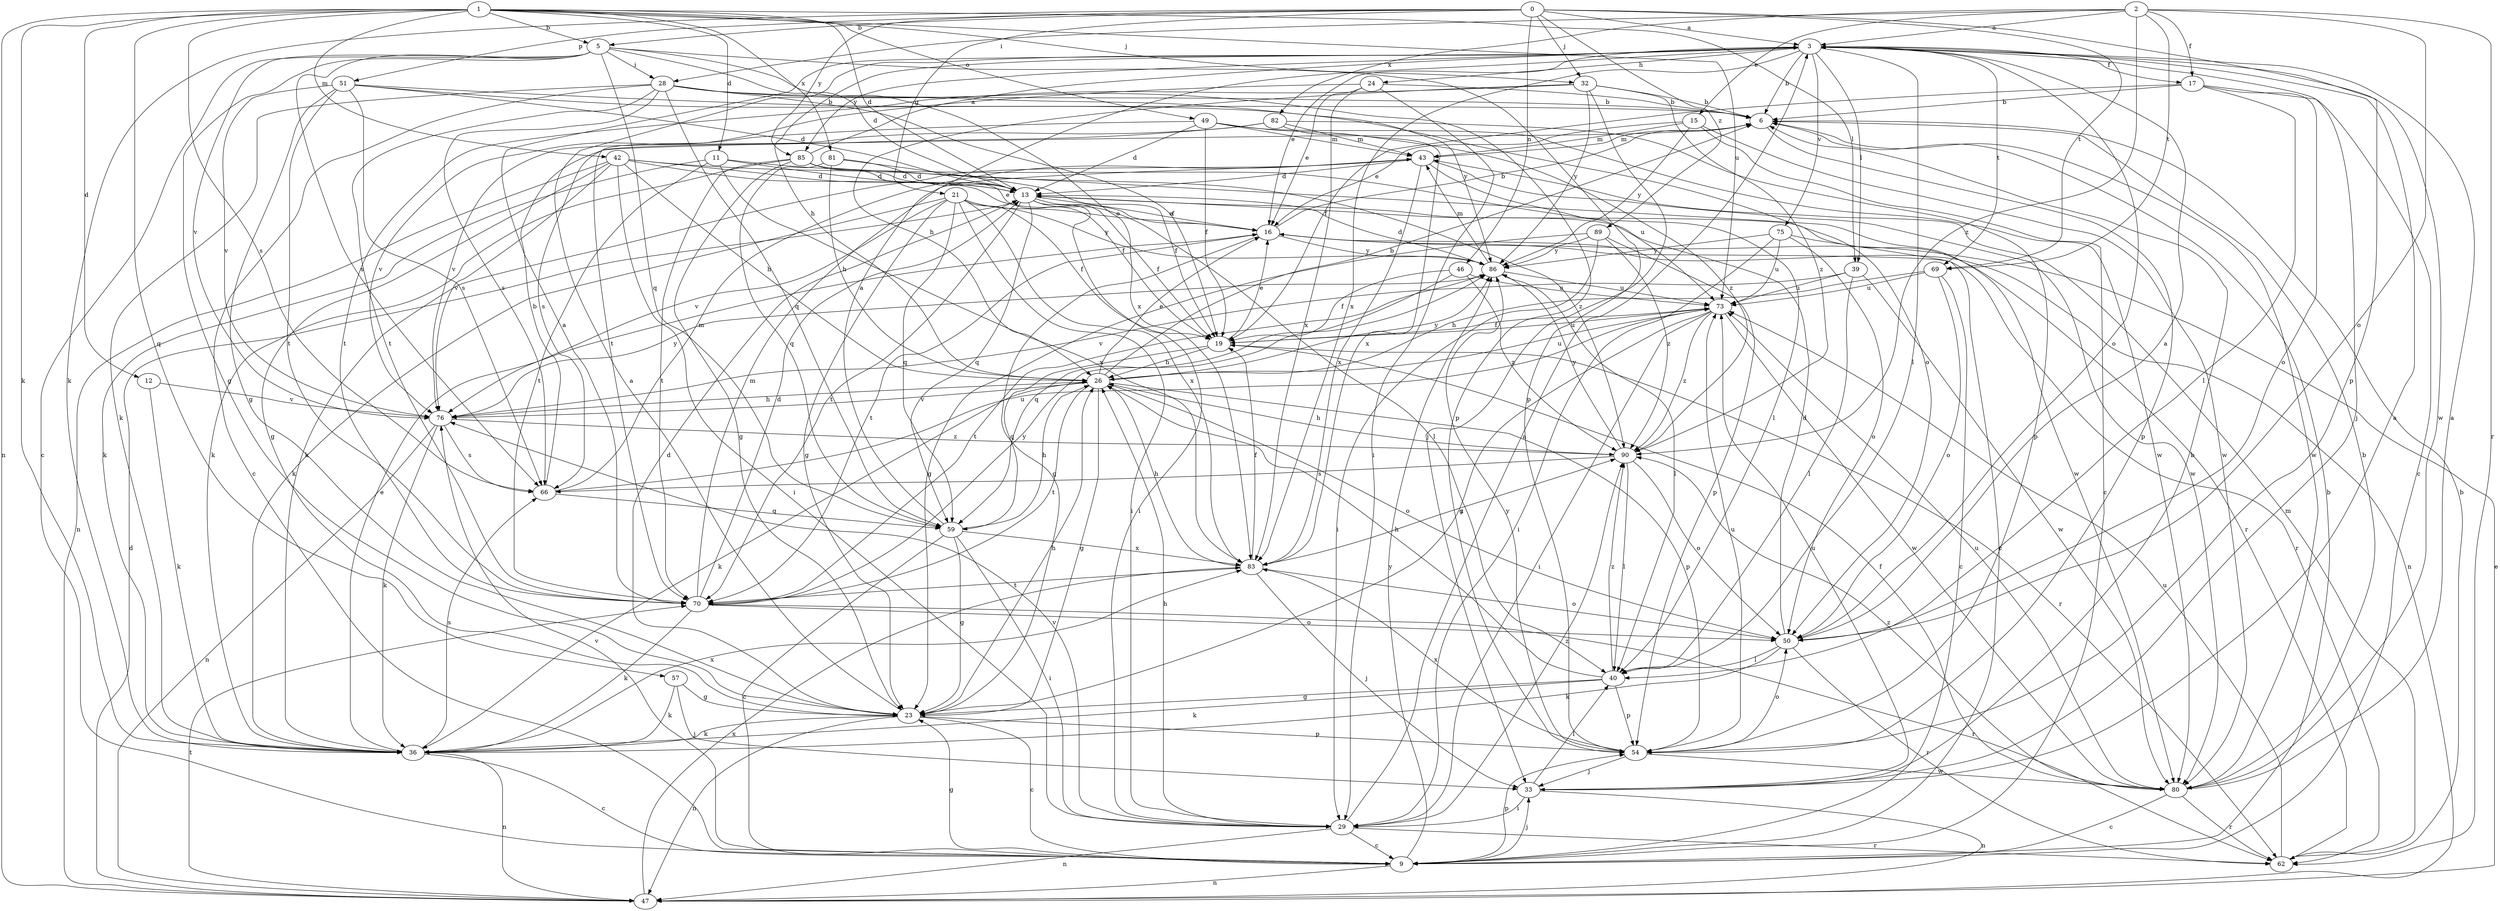 strict digraph  {
0;
1;
2;
3;
5;
6;
9;
11;
12;
13;
15;
16;
17;
19;
21;
23;
24;
26;
28;
29;
32;
33;
36;
39;
40;
42;
43;
46;
47;
49;
50;
51;
54;
57;
59;
62;
66;
69;
70;
73;
75;
76;
80;
81;
82;
83;
85;
86;
89;
90;
0 -> 3  [label=a];
0 -> 5  [label=b];
0 -> 21  [label=g];
0 -> 32  [label=j];
0 -> 36  [label=k];
0 -> 46  [label=n];
0 -> 51  [label=p];
0 -> 54  [label=p];
0 -> 69  [label=t];
0 -> 85  [label=y];
0 -> 89  [label=z];
1 -> 5  [label=b];
1 -> 11  [label=d];
1 -> 12  [label=d];
1 -> 13  [label=d];
1 -> 32  [label=j];
1 -> 36  [label=k];
1 -> 39  [label=l];
1 -> 42  [label=m];
1 -> 47  [label=n];
1 -> 49  [label=o];
1 -> 57  [label=q];
1 -> 66  [label=s];
1 -> 73  [label=u];
1 -> 81  [label=x];
2 -> 3  [label=a];
2 -> 15  [label=e];
2 -> 17  [label=f];
2 -> 28  [label=i];
2 -> 50  [label=o];
2 -> 62  [label=r];
2 -> 69  [label=t];
2 -> 82  [label=x];
2 -> 90  [label=z];
3 -> 6  [label=b];
3 -> 16  [label=e];
3 -> 17  [label=f];
3 -> 24  [label=h];
3 -> 26  [label=h];
3 -> 33  [label=j];
3 -> 39  [label=l];
3 -> 40  [label=l];
3 -> 50  [label=o];
3 -> 69  [label=t];
3 -> 75  [label=v];
3 -> 80  [label=w];
3 -> 83  [label=x];
3 -> 85  [label=y];
5 -> 9  [label=c];
5 -> 13  [label=d];
5 -> 23  [label=g];
5 -> 28  [label=i];
5 -> 54  [label=p];
5 -> 59  [label=q];
5 -> 66  [label=s];
5 -> 76  [label=v];
5 -> 83  [label=x];
6 -> 43  [label=m];
6 -> 54  [label=p];
6 -> 80  [label=w];
9 -> 6  [label=b];
9 -> 23  [label=g];
9 -> 33  [label=j];
9 -> 47  [label=n];
9 -> 54  [label=p];
9 -> 76  [label=v];
9 -> 86  [label=y];
11 -> 13  [label=d];
11 -> 36  [label=k];
11 -> 70  [label=t];
11 -> 83  [label=x];
11 -> 90  [label=z];
12 -> 36  [label=k];
12 -> 76  [label=v];
13 -> 16  [label=e];
13 -> 19  [label=f];
13 -> 29  [label=i];
13 -> 40  [label=l];
13 -> 59  [label=q];
13 -> 62  [label=r];
13 -> 70  [label=t];
15 -> 9  [label=c];
15 -> 16  [label=e];
15 -> 43  [label=m];
15 -> 80  [label=w];
15 -> 86  [label=y];
16 -> 6  [label=b];
16 -> 23  [label=g];
16 -> 47  [label=n];
16 -> 62  [label=r];
16 -> 70  [label=t];
16 -> 86  [label=y];
17 -> 6  [label=b];
17 -> 9  [label=c];
17 -> 19  [label=f];
17 -> 40  [label=l];
17 -> 50  [label=o];
19 -> 16  [label=e];
19 -> 26  [label=h];
19 -> 59  [label=q];
19 -> 62  [label=r];
19 -> 73  [label=u];
21 -> 16  [label=e];
21 -> 19  [label=f];
21 -> 23  [label=g];
21 -> 29  [label=i];
21 -> 36  [label=k];
21 -> 59  [label=q];
21 -> 76  [label=v];
21 -> 83  [label=x];
21 -> 86  [label=y];
23 -> 3  [label=a];
23 -> 9  [label=c];
23 -> 13  [label=d];
23 -> 26  [label=h];
23 -> 36  [label=k];
23 -> 47  [label=n];
23 -> 54  [label=p];
24 -> 6  [label=b];
24 -> 16  [label=e];
24 -> 29  [label=i];
24 -> 70  [label=t];
24 -> 83  [label=x];
26 -> 6  [label=b];
26 -> 16  [label=e];
26 -> 23  [label=g];
26 -> 36  [label=k];
26 -> 50  [label=o];
26 -> 54  [label=p];
26 -> 70  [label=t];
26 -> 73  [label=u];
26 -> 76  [label=v];
26 -> 86  [label=y];
28 -> 6  [label=b];
28 -> 9  [label=c];
28 -> 19  [label=f];
28 -> 36  [label=k];
28 -> 54  [label=p];
28 -> 59  [label=q];
28 -> 66  [label=s];
28 -> 70  [label=t];
28 -> 86  [label=y];
29 -> 3  [label=a];
29 -> 9  [label=c];
29 -> 26  [label=h];
29 -> 47  [label=n];
29 -> 62  [label=r];
29 -> 76  [label=v];
29 -> 90  [label=z];
32 -> 6  [label=b];
32 -> 26  [label=h];
32 -> 33  [label=j];
32 -> 70  [label=t];
32 -> 86  [label=y];
32 -> 90  [label=z];
33 -> 3  [label=a];
33 -> 6  [label=b];
33 -> 29  [label=i];
33 -> 40  [label=l];
33 -> 47  [label=n];
33 -> 73  [label=u];
36 -> 9  [label=c];
36 -> 16  [label=e];
36 -> 47  [label=n];
36 -> 66  [label=s];
36 -> 83  [label=x];
39 -> 40  [label=l];
39 -> 73  [label=u];
39 -> 76  [label=v];
39 -> 80  [label=w];
40 -> 23  [label=g];
40 -> 26  [label=h];
40 -> 36  [label=k];
40 -> 54  [label=p];
40 -> 90  [label=z];
42 -> 13  [label=d];
42 -> 16  [label=e];
42 -> 23  [label=g];
42 -> 26  [label=h];
42 -> 29  [label=i];
42 -> 47  [label=n];
42 -> 76  [label=v];
42 -> 80  [label=w];
43 -> 13  [label=d];
43 -> 36  [label=k];
43 -> 73  [label=u];
43 -> 80  [label=w];
43 -> 83  [label=x];
46 -> 19  [label=f];
46 -> 59  [label=q];
46 -> 73  [label=u];
46 -> 90  [label=z];
47 -> 13  [label=d];
47 -> 16  [label=e];
47 -> 70  [label=t];
47 -> 83  [label=x];
49 -> 13  [label=d];
49 -> 19  [label=f];
49 -> 43  [label=m];
49 -> 76  [label=v];
49 -> 80  [label=w];
49 -> 90  [label=z];
50 -> 3  [label=a];
50 -> 13  [label=d];
50 -> 36  [label=k];
50 -> 40  [label=l];
50 -> 62  [label=r];
51 -> 6  [label=b];
51 -> 13  [label=d];
51 -> 23  [label=g];
51 -> 50  [label=o];
51 -> 66  [label=s];
51 -> 70  [label=t];
51 -> 76  [label=v];
54 -> 33  [label=j];
54 -> 50  [label=o];
54 -> 73  [label=u];
54 -> 80  [label=w];
54 -> 83  [label=x];
54 -> 86  [label=y];
57 -> 23  [label=g];
57 -> 33  [label=j];
57 -> 36  [label=k];
59 -> 3  [label=a];
59 -> 9  [label=c];
59 -> 23  [label=g];
59 -> 26  [label=h];
59 -> 29  [label=i];
59 -> 83  [label=x];
62 -> 6  [label=b];
62 -> 43  [label=m];
62 -> 73  [label=u];
66 -> 6  [label=b];
66 -> 43  [label=m];
66 -> 59  [label=q];
66 -> 73  [label=u];
69 -> 9  [label=c];
69 -> 26  [label=h];
69 -> 50  [label=o];
69 -> 73  [label=u];
70 -> 3  [label=a];
70 -> 13  [label=d];
70 -> 36  [label=k];
70 -> 43  [label=m];
70 -> 50  [label=o];
70 -> 62  [label=r];
70 -> 86  [label=y];
73 -> 19  [label=f];
73 -> 23  [label=g];
73 -> 29  [label=i];
73 -> 80  [label=w];
73 -> 90  [label=z];
75 -> 9  [label=c];
75 -> 29  [label=i];
75 -> 50  [label=o];
75 -> 73  [label=u];
75 -> 86  [label=y];
76 -> 26  [label=h];
76 -> 36  [label=k];
76 -> 47  [label=n];
76 -> 66  [label=s];
76 -> 86  [label=y];
76 -> 90  [label=z];
80 -> 3  [label=a];
80 -> 6  [label=b];
80 -> 9  [label=c];
80 -> 19  [label=f];
80 -> 62  [label=r];
80 -> 73  [label=u];
80 -> 90  [label=z];
81 -> 13  [label=d];
81 -> 19  [label=f];
81 -> 26  [label=h];
81 -> 59  [label=q];
82 -> 43  [label=m];
82 -> 54  [label=p];
82 -> 66  [label=s];
82 -> 76  [label=v];
82 -> 83  [label=x];
83 -> 19  [label=f];
83 -> 26  [label=h];
83 -> 33  [label=j];
83 -> 50  [label=o];
83 -> 70  [label=t];
83 -> 90  [label=z];
85 -> 3  [label=a];
85 -> 13  [label=d];
85 -> 19  [label=f];
85 -> 23  [label=g];
85 -> 36  [label=k];
85 -> 40  [label=l];
85 -> 70  [label=t];
86 -> 13  [label=d];
86 -> 40  [label=l];
86 -> 43  [label=m];
86 -> 70  [label=t];
86 -> 73  [label=u];
89 -> 23  [label=g];
89 -> 29  [label=i];
89 -> 54  [label=p];
89 -> 86  [label=y];
89 -> 90  [label=z];
90 -> 26  [label=h];
90 -> 40  [label=l];
90 -> 50  [label=o];
90 -> 66  [label=s];
90 -> 86  [label=y];
}
